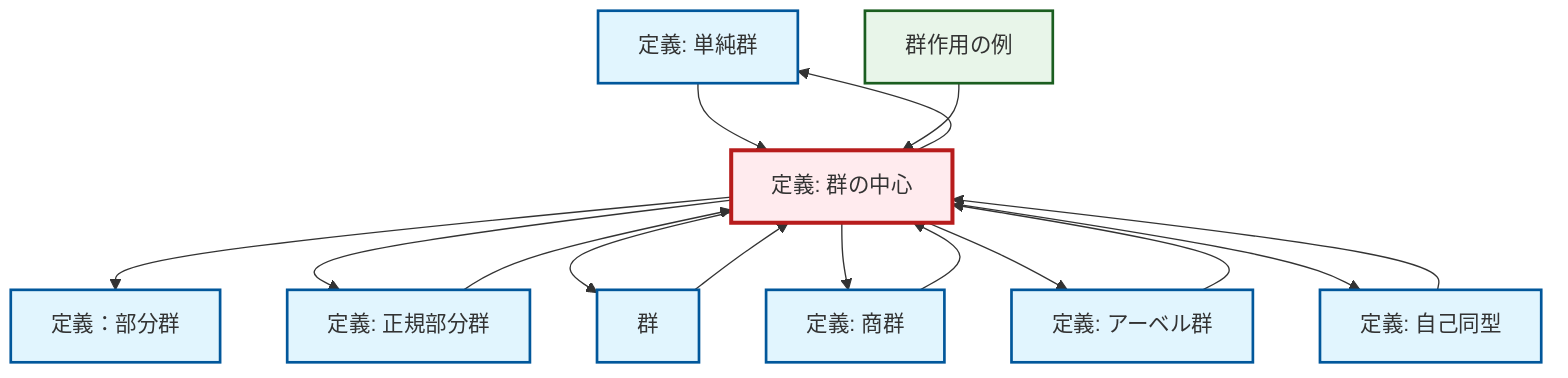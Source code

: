 graph TD
    classDef definition fill:#e1f5fe,stroke:#01579b,stroke-width:2px
    classDef theorem fill:#f3e5f5,stroke:#4a148c,stroke-width:2px
    classDef axiom fill:#fff3e0,stroke:#e65100,stroke-width:2px
    classDef example fill:#e8f5e9,stroke:#1b5e20,stroke-width:2px
    classDef current fill:#ffebee,stroke:#b71c1c,stroke-width:3px
    def-simple-group["定義: 単純群"]:::definition
    def-subgroup["定義：部分群"]:::definition
    def-quotient-group["定義: 商群"]:::definition
    def-abelian-group["定義: アーベル群"]:::definition
    def-normal-subgroup["定義: 正規部分群"]:::definition
    def-center-of-group["定義: 群の中心"]:::definition
    def-automorphism["定義: 自己同型"]:::definition
    ex-group-action-examples["群作用の例"]:::example
    def-group["群"]:::definition
    def-center-of-group --> def-subgroup
    def-center-of-group --> def-normal-subgroup
    def-center-of-group --> def-simple-group
    def-center-of-group --> def-group
    def-abelian-group --> def-center-of-group
    def-normal-subgroup --> def-center-of-group
    def-group --> def-center-of-group
    def-quotient-group --> def-center-of-group
    def-center-of-group --> def-quotient-group
    def-center-of-group --> def-abelian-group
    def-automorphism --> def-center-of-group
    def-center-of-group --> def-automorphism
    def-simple-group --> def-center-of-group
    ex-group-action-examples --> def-center-of-group
    class def-center-of-group current